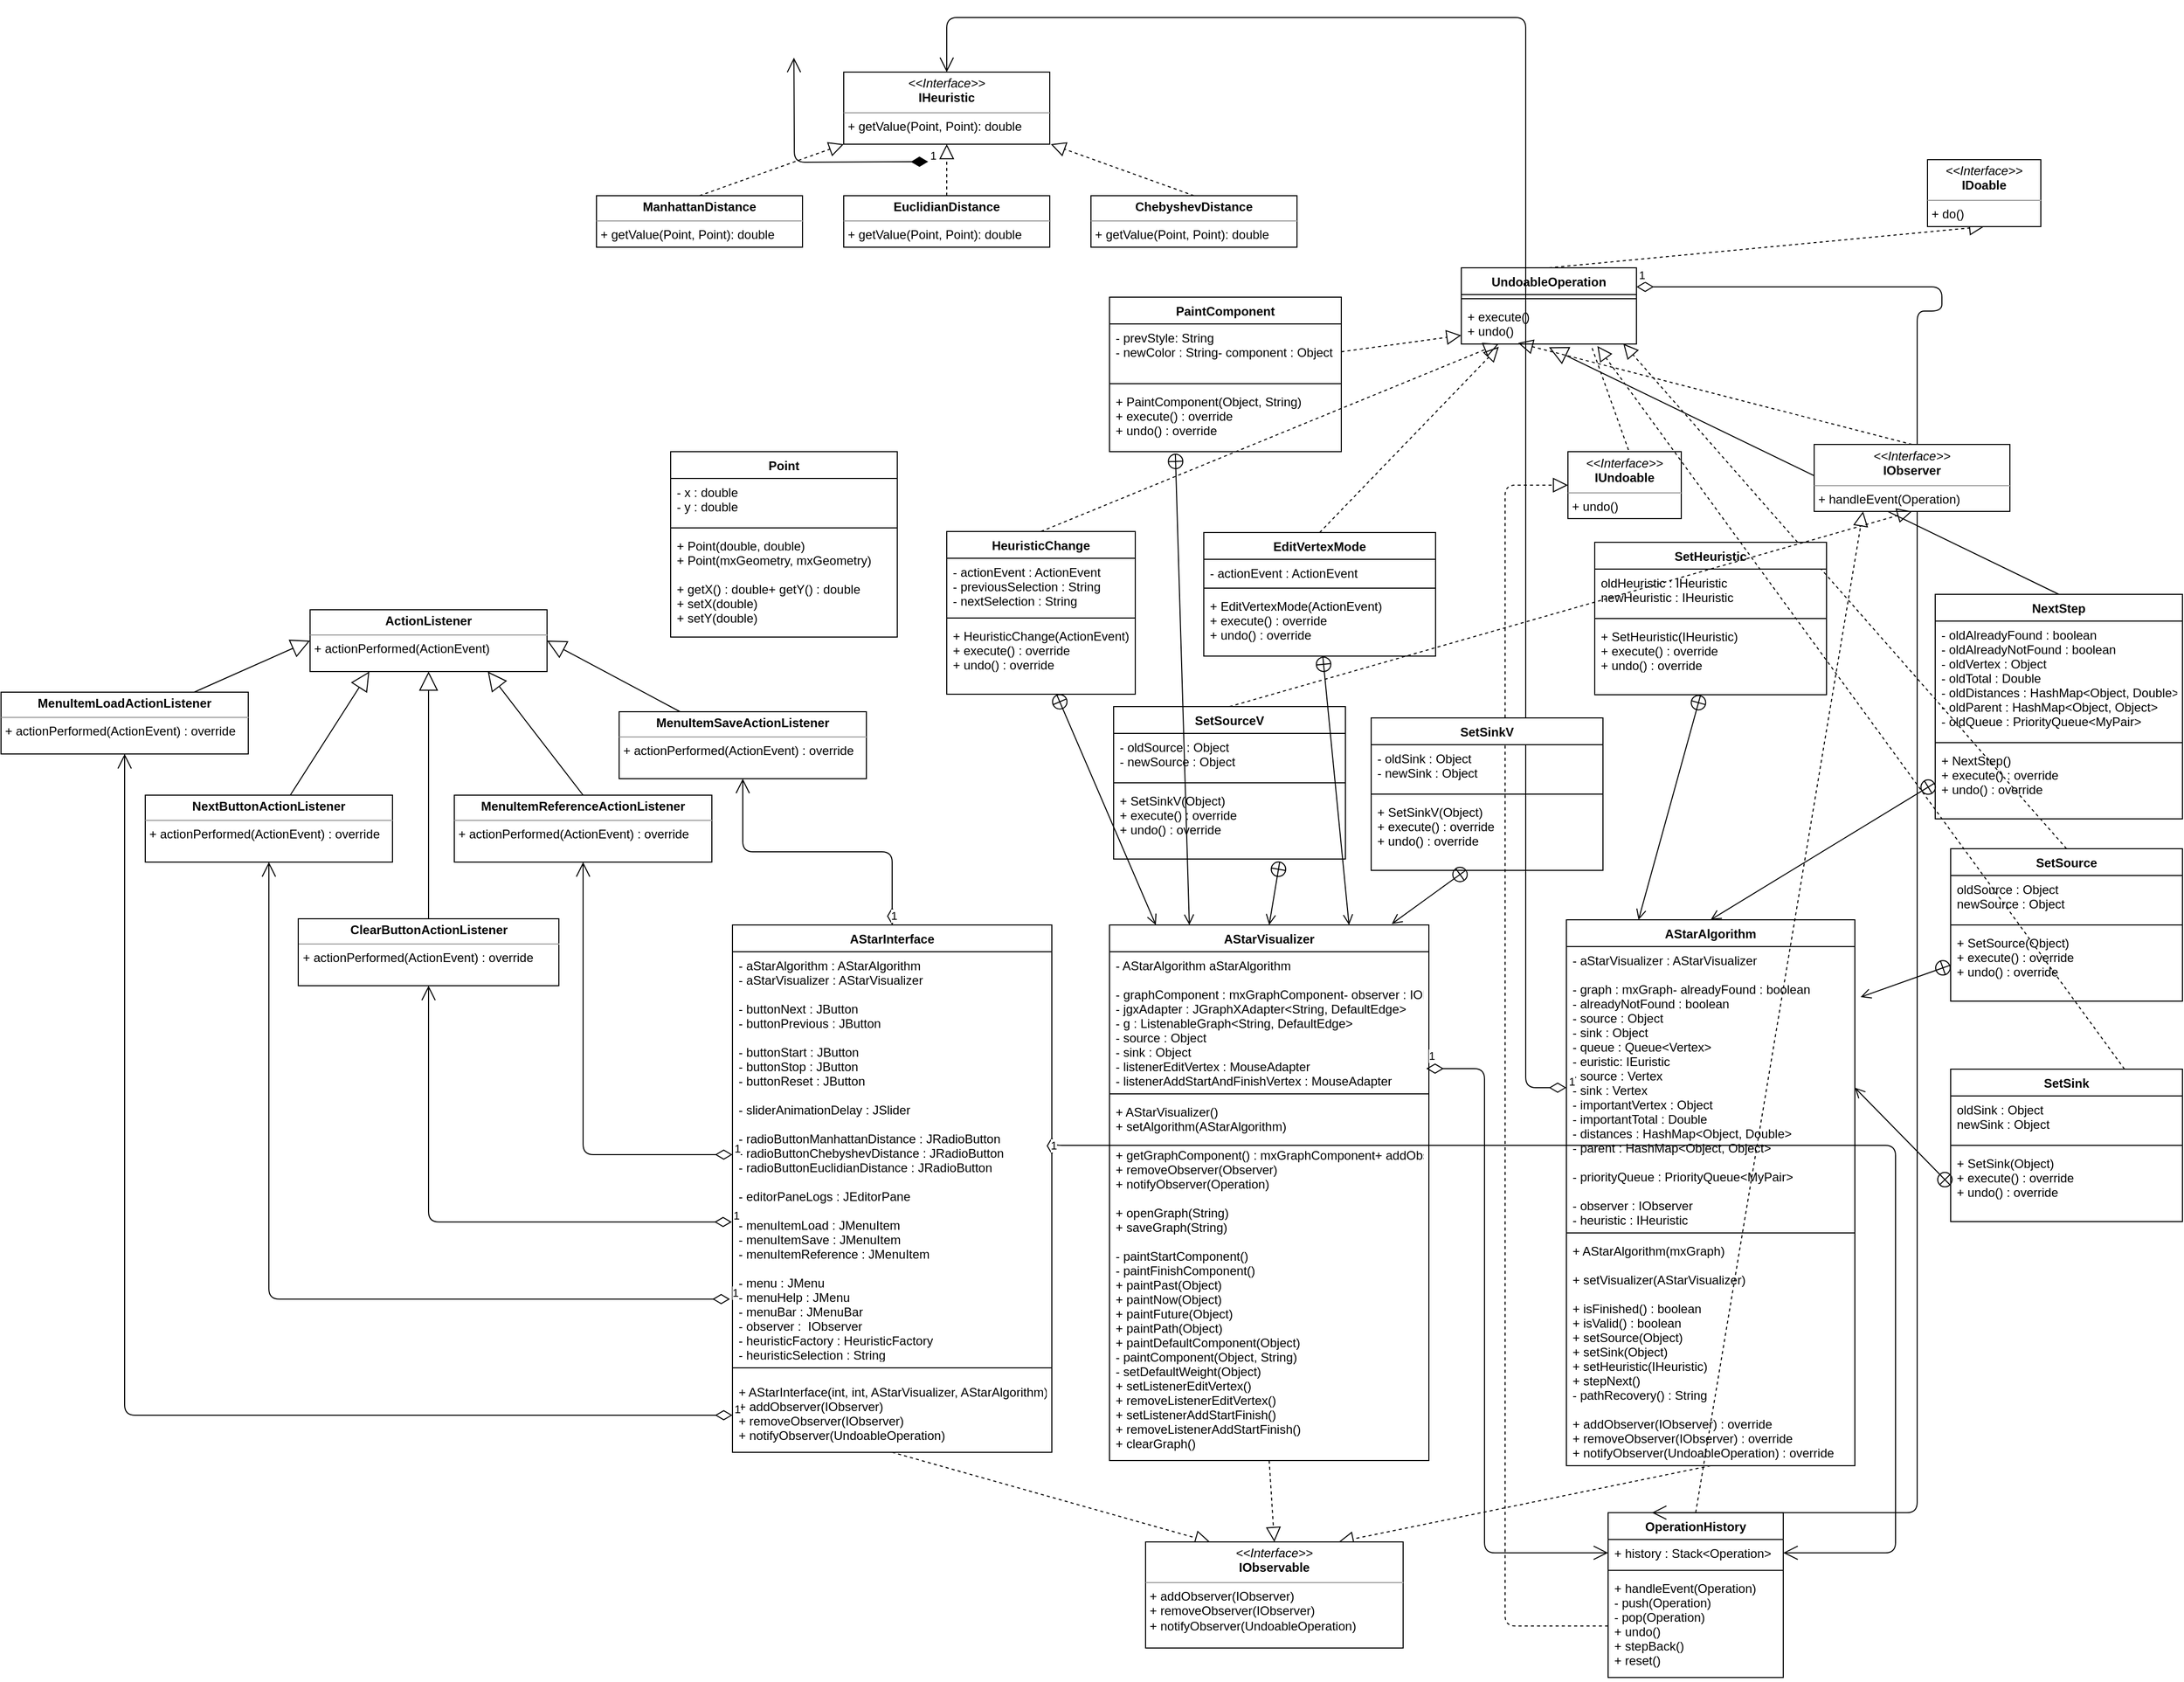 <mxfile version="10.9.5" type="device"><diagram id="yoLShMJr_nZ24_5TSjIM" name="Page-1"><mxGraphModel dx="2563" dy="2051" grid="1" gridSize="10" guides="1" tooltips="1" connect="1" arrows="1" fold="1" page="1" pageScale="1" pageWidth="827" pageHeight="1169" math="0" shadow="0"><root><mxCell id="0"/><mxCell id="1" parent="0"/><mxCell id="scH7fgfCiAK6tPCWv-5V-2" value="&lt;p style=&quot;margin: 0px ; margin-top: 4px ; text-align: center&quot;&gt;&lt;i&gt;&amp;lt;&amp;lt;Interface&amp;gt;&amp;gt;&lt;/i&gt;&lt;br&gt;&lt;b&gt;IHeuristic&lt;/b&gt;&lt;/p&gt;&lt;hr size=&quot;1&quot;&gt;&lt;p style=&quot;margin: 0px ; margin-left: 4px&quot;&gt;&lt;span&gt;+ getValue(Point, Point): double&lt;/span&gt;&lt;/p&gt;" style="verticalAlign=top;align=left;overflow=fill;fontSize=12;fontFamily=Helvetica;html=1;" parent="1" vertex="1"><mxGeometry x="258" y="53" width="200" height="70" as="geometry"/></mxCell><mxCell id="scH7fgfCiAK6tPCWv-5V-3" value="&lt;p style=&quot;margin: 0px ; margin-top: 4px ; text-align: center&quot;&gt;&lt;b&gt;ChebyshevDistance&lt;/b&gt;&lt;/p&gt;&lt;hr size=&quot;1&quot;&gt;&lt;p style=&quot;margin: 0px ; margin-left: 4px&quot;&gt;&lt;span&gt;+ getValue(Point, Point): double&lt;/span&gt;&lt;br&gt;&lt;/p&gt;" style="verticalAlign=top;align=left;overflow=fill;fontSize=12;fontFamily=Helvetica;html=1;" parent="1" vertex="1"><mxGeometry x="498" y="173" width="200" height="50" as="geometry"/></mxCell><mxCell id="scH7fgfCiAK6tPCWv-5V-4" value="&lt;p style=&quot;margin: 0px ; margin-top: 4px ; text-align: center&quot;&gt;&lt;b&gt;ManhattanDistance&lt;/b&gt;&lt;/p&gt;&lt;hr size=&quot;1&quot;&gt;&lt;p style=&quot;margin: 0px ; margin-left: 4px&quot;&gt;&lt;span&gt;+ getValue(Point, Point): double&lt;/span&gt;&lt;br&gt;&lt;/p&gt;" style="verticalAlign=top;align=left;overflow=fill;fontSize=12;fontFamily=Helvetica;html=1;" parent="1" vertex="1"><mxGeometry x="18" y="173" width="200" height="50" as="geometry"/></mxCell><mxCell id="scH7fgfCiAK6tPCWv-5V-5" value="&lt;p style=&quot;margin: 0px ; margin-top: 4px ; text-align: center&quot;&gt;&lt;b&gt;EuclidianDistance&lt;/b&gt;&lt;/p&gt;&lt;hr size=&quot;1&quot;&gt;&lt;p style=&quot;margin: 0px ; margin-left: 4px&quot;&gt;&lt;span&gt;+ getValue(Point, Point): double&lt;/span&gt;&lt;br&gt;&lt;/p&gt;" style="verticalAlign=top;align=left;overflow=fill;fontSize=12;fontFamily=Helvetica;html=1;" parent="1" vertex="1"><mxGeometry x="258" y="173" width="200" height="50" as="geometry"/></mxCell><mxCell id="scH7fgfCiAK6tPCWv-5V-7" value="" style="endArrow=block;dashed=1;endFill=0;endSize=12;html=1;exitX=0.5;exitY=0;exitDx=0;exitDy=0;entryX=1.005;entryY=1;entryDx=0;entryDy=0;entryPerimeter=0;" parent="1" source="scH7fgfCiAK6tPCWv-5V-3" target="scH7fgfCiAK6tPCWv-5V-2" edge="1"><mxGeometry width="160" relative="1" as="geometry"><mxPoint x="-142" y="520.5" as="sourcePoint"/><mxPoint x="18" y="520.5" as="targetPoint"/></mxGeometry></mxCell><mxCell id="scH7fgfCiAK6tPCWv-5V-8" value="" style="endArrow=block;dashed=1;endFill=0;endSize=12;html=1;exitX=0.5;exitY=0;exitDx=0;exitDy=0;entryX=0.5;entryY=1;entryDx=0;entryDy=0;" parent="1" source="scH7fgfCiAK6tPCWv-5V-5" target="scH7fgfCiAK6tPCWv-5V-2" edge="1"><mxGeometry width="160" relative="1" as="geometry"><mxPoint x="-142" y="520.5" as="sourcePoint"/><mxPoint x="499" y="150.5" as="targetPoint"/></mxGeometry></mxCell><mxCell id="scH7fgfCiAK6tPCWv-5V-9" value="" style="endArrow=block;dashed=1;endFill=0;endSize=12;html=1;exitX=0.5;exitY=0;exitDx=0;exitDy=0;entryX=0;entryY=1;entryDx=0;entryDy=0;entryPerimeter=0;" parent="1" source="scH7fgfCiAK6tPCWv-5V-4" target="scH7fgfCiAK6tPCWv-5V-2" edge="1"><mxGeometry width="160" relative="1" as="geometry"><mxPoint x="-152" y="560.5" as="sourcePoint"/><mxPoint x="8" y="560.5" as="targetPoint"/></mxGeometry></mxCell><mxCell id="scH7fgfCiAK6tPCWv-5V-16" value="AStarAlgorithm" style="swimlane;fontStyle=1;align=center;verticalAlign=top;childLayout=stackLayout;horizontal=1;startSize=26;horizontalStack=0;resizeParent=1;resizeParentMax=0;resizeLast=0;collapsible=1;marginBottom=0;" parent="1" vertex="1"><mxGeometry x="959.5" y="876" width="280" height="530" as="geometry"/></mxCell><mxCell id="scH7fgfCiAK6tPCWv-5V-17" value="- aStarVisualizer : AStarVisualizer&#xA;&#xA;- graph : mxGraph- alreadyFound : boolean &#xA;- alreadyNotFound : boolean&#xA;- source : Object&#xA;- sink : Object&#xA;- queue : Queue&lt;Vertex&gt;&#xA;- euristic: IEuristic&#xA;- source : Vertex&#xA;- sink : Vertex&#xA;- importantVertex : Object&#xA;- importantTotal : Double&#xA;- distances : HashMap&lt;Object, Double&gt;&#xA;- parent : HashMap&lt;Object, Object&gt;&#xA;&#xA;- priorityQueue : PriorityQueue&lt;MyPair&gt; &#xA;&#xA;- observer : IObserver&#xA;- heuristic : IHeuristic&#xA;&#xA;" style="text;strokeColor=none;fillColor=none;align=left;verticalAlign=top;spacingLeft=4;spacingRight=4;overflow=hidden;rotatable=0;points=[[0,0.5],[1,0.5]];portConstraint=eastwest;" parent="scH7fgfCiAK6tPCWv-5V-16" vertex="1"><mxGeometry y="26" width="280" height="274" as="geometry"/></mxCell><mxCell id="scH7fgfCiAK6tPCWv-5V-18" value="" style="line;strokeWidth=1;fillColor=none;align=left;verticalAlign=middle;spacingTop=-1;spacingLeft=3;spacingRight=3;rotatable=0;labelPosition=right;points=[];portConstraint=eastwest;" parent="scH7fgfCiAK6tPCWv-5V-16" vertex="1"><mxGeometry y="300" width="280" height="8" as="geometry"/></mxCell><mxCell id="scH7fgfCiAK6tPCWv-5V-19" value="+ AStarAlgorithm(mxGraph)&#xA;&#xA;+ setVisualizer(AStarVisualizer)&#xA;&#xA;+ isFinished() : boolean&#xA;+ isValid() : boolean&#xA;+ setSource(Object)&#xA;+ setSink(Object)&#xA;+ setHeuristic(IHeuristic)&#xA;+ stepNext()&#xA;- pathRecovery() : String&#xA;&#xA;+ addObserver(IObserver) : override&#xA;+ removeObserver(IObserver) : override&#xA;+ notifyObserver(UndoableOperation) : override&#xA;&#xA;" style="text;strokeColor=none;fillColor=none;align=left;verticalAlign=top;spacingLeft=4;spacingRight=4;overflow=hidden;rotatable=0;points=[[0,0.5],[1,0.5]];portConstraint=eastwest;" parent="scH7fgfCiAK6tPCWv-5V-16" vertex="1"><mxGeometry y="308" width="280" height="222" as="geometry"/></mxCell><mxCell id="scH7fgfCiAK6tPCWv-5V-20" value="AStarInterface" style="swimlane;fontStyle=1;align=center;verticalAlign=top;childLayout=stackLayout;horizontal=1;startSize=26;horizontalStack=0;resizeParent=1;resizeParentMax=0;resizeLast=0;collapsible=1;marginBottom=0;" parent="1" vertex="1"><mxGeometry x="150" y="881" width="310" height="512" as="geometry"/></mxCell><mxCell id="scH7fgfCiAK6tPCWv-5V-21" value="- aStarAlgorithm : AStarAlgorithm&#xA;- aStarVisualizer : AStarVisualizer&#xA;&#xA;- buttonNext : JButton&#xA;- buttonPrevious : JButton&#xA;&#xA;- buttonStart : JButton&#xA;- buttonStop : JButton&#xA;- buttonReset : JButton&#xA;&#xA;- sliderAnimationDelay : JSlider&#xA;&#xA;- radioButtonManhattanDistance : JRadioButton&#xA;- radioButtonChebyshevDistance : JRadioButton&#xA;- radioButtonEuclidianDistance : JRadioButton&#xA;&#xA;- editorPaneLogs : JEditorPane&#xA;&#xA;- menuItemLoad : JMenuItem&#xA;- menuItemSave : JMenuItem&#xA;- menuItemReference : JMenuItem&#xA;&#xA;- menu : JMenu&#xA;- menuHelp : JMenu&#xA;- menuBar : JMenuBar&#xA;- observer :  IObserver&#xA;- heuristicFactory : HeuristicFactory&#xA;- heuristicSelection : String&#xA;&#xA; &#xA;&#xA;" style="text;strokeColor=none;fillColor=none;align=left;verticalAlign=top;spacingLeft=4;spacingRight=4;overflow=hidden;rotatable=0;points=[[0,0.5],[1,0.5]];portConstraint=eastwest;" parent="scH7fgfCiAK6tPCWv-5V-20" vertex="1"><mxGeometry y="26" width="310" height="394" as="geometry"/></mxCell><mxCell id="scH7fgfCiAK6tPCWv-5V-22" value="" style="line;strokeWidth=1;fillColor=none;align=left;verticalAlign=middle;spacingTop=-1;spacingLeft=3;spacingRight=3;rotatable=0;labelPosition=right;points=[];portConstraint=eastwest;" parent="scH7fgfCiAK6tPCWv-5V-20" vertex="1"><mxGeometry y="420" width="310" height="20" as="geometry"/></mxCell><mxCell id="scH7fgfCiAK6tPCWv-5V-23" value="+ AStarInterface(int, int, AStarVisualizer, AStarAlgorithm)&#xA;+ addObserver(IObserver)&#xA;+ removeObserver(IObserver)&#xA;+ notifyObserver(UndoableOperation)&#xA;" style="text;strokeColor=none;fillColor=none;align=left;verticalAlign=top;spacingLeft=4;spacingRight=4;overflow=hidden;rotatable=0;points=[[0,0.5],[1,0.5]];portConstraint=eastwest;" parent="scH7fgfCiAK6tPCWv-5V-20" vertex="1"><mxGeometry y="440" width="310" height="72" as="geometry"/></mxCell><mxCell id="scH7fgfCiAK6tPCWv-5V-24" value="AStarVisualizer" style="swimlane;fontStyle=1;align=center;verticalAlign=top;childLayout=stackLayout;horizontal=1;startSize=26;horizontalStack=0;resizeParent=1;resizeParentMax=0;resizeLast=0;collapsible=1;marginBottom=0;" parent="1" vertex="1"><mxGeometry x="516" y="881" width="310" height="520" as="geometry"/></mxCell><mxCell id="scH7fgfCiAK6tPCWv-5V-25" value="- AStarAlgorithm aStarAlgorithm&#xA;&#xA;- graphComponent : mxGraphComponent- observer : IObserver&#xA;- jgxAdapter : JGraphXAdapter&lt;String, DefaultEdge&gt; &#xA;-  g : ListenableGraph&lt;String, DefaultEdge&gt;&#xA;- source : Object&#xA;- sink : Object&#xA;- listenerEditVertex : MouseAdapter&#xA;- listenerAddStartAndFinishVertex : MouseAdapter&#xA;" style="text;strokeColor=none;fillColor=none;align=left;verticalAlign=top;spacingLeft=4;spacingRight=4;overflow=hidden;rotatable=0;points=[[0,0.5],[1,0.5]];portConstraint=eastwest;" parent="scH7fgfCiAK6tPCWv-5V-24" vertex="1"><mxGeometry y="26" width="310" height="134" as="geometry"/></mxCell><mxCell id="scH7fgfCiAK6tPCWv-5V-26" value="" style="line;strokeWidth=1;fillColor=none;align=left;verticalAlign=middle;spacingTop=-1;spacingLeft=3;spacingRight=3;rotatable=0;labelPosition=right;points=[];portConstraint=eastwest;" parent="scH7fgfCiAK6tPCWv-5V-24" vertex="1"><mxGeometry y="160" width="310" height="8" as="geometry"/></mxCell><mxCell id="scH7fgfCiAK6tPCWv-5V-27" value="+ AStarVisualizer()&#xA;+ setAlgorithm(AStarAlgorithm)&#xA;&#xA;+ getGraphComponent() : mxGraphComponent+ addObserver(Observer)&#xA;+ removeObserver(Observer)&#xA;+ notifyObserver(Operation)&#xA;&#xA;+ openGraph(String)&#xA;+ saveGraph(String)&#xA;&#xA;- paintStartComponent()&#xA;- paintFinishComponent()&#xA;+ paintPast(Object)&#xA;+ paintNow(Object)&#xA;+ paintFuture(Object)&#xA;+ paintPath(Object)&#xA;+ paintDefaultComponent(Object)&#xA;- paintComponent(Object, String)&#xA;- setDefaultWeight(Object)&#xA;+ setListenerEditVertex()&#xA;+ removeListenerEditVertex()&#xA;+ setListenerAddStartFinish()&#xA;+ removeListenerAddStartFinish()&#xA;+ clearGraph()&#xA;" style="text;strokeColor=none;fillColor=none;align=left;verticalAlign=top;spacingLeft=4;spacingRight=4;overflow=hidden;rotatable=0;points=[[0,0.5],[1,0.5]];portConstraint=eastwest;" parent="scH7fgfCiAK6tPCWv-5V-24" vertex="1"><mxGeometry y="168" width="310" height="352" as="geometry"/></mxCell><mxCell id="scH7fgfCiAK6tPCWv-5V-46" value="Point" style="swimlane;fontStyle=1;align=center;verticalAlign=top;childLayout=stackLayout;horizontal=1;startSize=26;horizontalStack=0;resizeParent=1;resizeParentMax=0;resizeLast=0;collapsible=1;marginBottom=0;" parent="1" vertex="1"><mxGeometry x="90" y="421.5" width="220" height="180" as="geometry"/></mxCell><mxCell id="scH7fgfCiAK6tPCWv-5V-47" value="- x : double&#xA;- y : double&#xA;" style="text;strokeColor=none;fillColor=none;align=left;verticalAlign=top;spacingLeft=4;spacingRight=4;overflow=hidden;rotatable=0;points=[[0,0.5],[1,0.5]];portConstraint=eastwest;" parent="scH7fgfCiAK6tPCWv-5V-46" vertex="1"><mxGeometry y="26" width="220" height="44" as="geometry"/></mxCell><mxCell id="scH7fgfCiAK6tPCWv-5V-48" value="" style="line;strokeWidth=1;fillColor=none;align=left;verticalAlign=middle;spacingTop=-1;spacingLeft=3;spacingRight=3;rotatable=0;labelPosition=right;points=[];portConstraint=eastwest;" parent="scH7fgfCiAK6tPCWv-5V-46" vertex="1"><mxGeometry y="70" width="220" height="8" as="geometry"/></mxCell><mxCell id="scH7fgfCiAK6tPCWv-5V-49" value="+ Point(double, double)&#xA;+ Point(mxGeometry, mxGeometry)&#xA;&#xA;+ getX() : double+ getY() : double&#xA;+ setX(double)&#xA;+ setY(double)" style="text;strokeColor=none;fillColor=none;align=left;verticalAlign=top;spacingLeft=4;spacingRight=4;overflow=hidden;rotatable=0;points=[[0,0.5],[1,0.5]];portConstraint=eastwest;" parent="scH7fgfCiAK6tPCWv-5V-46" vertex="1"><mxGeometry y="78" width="220" height="102" as="geometry"/></mxCell><mxCell id="scH7fgfCiAK6tPCWv-5V-55" value="" style="endArrow=block;dashed=1;endFill=0;endSize=12;html=1;exitX=0.5;exitY=0;exitDx=0;exitDy=0;entryX=0.25;entryY=1;entryDx=0;entryDy=0;" parent="1" source="scH7fgfCiAK6tPCWv-5V-57" target="scH7fgfCiAK6tPCWv-5V-89" edge="1"><mxGeometry width="160" relative="1" as="geometry"><mxPoint x="1030" y="586.5" as="sourcePoint"/><mxPoint x="1190" y="586.5" as="targetPoint"/></mxGeometry></mxCell><mxCell id="scH7fgfCiAK6tPCWv-5V-57" value="OperationHistory" style="swimlane;fontStyle=1;align=center;verticalAlign=top;childLayout=stackLayout;horizontal=1;startSize=26;horizontalStack=0;resizeParent=1;resizeParentMax=0;resizeLast=0;collapsible=1;marginBottom=0;" parent="1" vertex="1"><mxGeometry x="1000" y="1451.571" width="170" height="160" as="geometry"/></mxCell><mxCell id="scH7fgfCiAK6tPCWv-5V-58" value="+ history : Stack&lt;Operation&gt;" style="text;strokeColor=none;fillColor=none;align=left;verticalAlign=top;spacingLeft=4;spacingRight=4;overflow=hidden;rotatable=0;points=[[0,0.5],[1,0.5]];portConstraint=eastwest;" parent="scH7fgfCiAK6tPCWv-5V-57" vertex="1"><mxGeometry y="26" width="170" height="26" as="geometry"/></mxCell><mxCell id="scH7fgfCiAK6tPCWv-5V-59" value="" style="line;strokeWidth=1;fillColor=none;align=left;verticalAlign=middle;spacingTop=-1;spacingLeft=3;spacingRight=3;rotatable=0;labelPosition=right;points=[];portConstraint=eastwest;" parent="scH7fgfCiAK6tPCWv-5V-57" vertex="1"><mxGeometry y="52" width="170" height="8" as="geometry"/></mxCell><mxCell id="scH7fgfCiAK6tPCWv-5V-60" value="+ handleEvent(Operation)&#xA;- push(Operation)&#xA;- pop(Operation)&#xA;+ undo()&#xA;+ stepBack()&#xA;+ reset()&#xA;&#xA;" style="text;strokeColor=none;fillColor=none;align=left;verticalAlign=top;spacingLeft=4;spacingRight=4;overflow=hidden;rotatable=0;points=[[0,0.5],[1,0.5]];portConstraint=eastwest;" parent="scH7fgfCiAK6tPCWv-5V-57" vertex="1"><mxGeometry y="60" width="170" height="100" as="geometry"/></mxCell><mxCell id="scH7fgfCiAK6tPCWv-5V-61" value="" style="endArrow=block;dashed=1;endFill=0;endSize=12;html=1;exitX=0.747;exitY=1.1;exitDx=0;exitDy=0;entryX=0.75;entryY=1;entryDx=0;entryDy=0;exitPerimeter=0;" parent="1" source="scH7fgfCiAK6tPCWv-5V-66" target="scH7fgfCiAK6tPCWv-5V-94" edge="1"><mxGeometry width="160" relative="1" as="geometry"><mxPoint x="827" y="280" as="sourcePoint"/><mxPoint x="955" y="204" as="targetPoint"/></mxGeometry></mxCell><mxCell id="scH7fgfCiAK6tPCWv-5V-63" value="UndoableOperation" style="swimlane;fontStyle=1;align=center;verticalAlign=top;childLayout=stackLayout;horizontal=1;startSize=26;horizontalStack=0;resizeParent=1;resizeParentMax=0;resizeLast=0;collapsible=1;marginBottom=0;" parent="1" vertex="1"><mxGeometry x="857.5" y="243" width="170" height="74" as="geometry"/></mxCell><mxCell id="scH7fgfCiAK6tPCWv-5V-65" value="" style="line;strokeWidth=1;fillColor=none;align=left;verticalAlign=middle;spacingTop=-1;spacingLeft=3;spacingRight=3;rotatable=0;labelPosition=right;points=[];portConstraint=eastwest;" parent="scH7fgfCiAK6tPCWv-5V-63" vertex="1"><mxGeometry y="26" width="170" height="8" as="geometry"/></mxCell><mxCell id="scH7fgfCiAK6tPCWv-5V-66" value="+ execute()&#xA;+ undo()&#xA;" style="text;strokeColor=none;fillColor=none;align=left;verticalAlign=top;spacingLeft=4;spacingRight=4;overflow=hidden;rotatable=0;points=[[0,0.5],[1,0.5]];portConstraint=eastwest;" parent="scH7fgfCiAK6tPCWv-5V-63" vertex="1"><mxGeometry y="34" width="170" height="40" as="geometry"/></mxCell><mxCell id="scH7fgfCiAK6tPCWv-5V-68" value="" style="endArrow=block;dashed=1;endFill=0;endSize=12;html=1;exitX=0.5;exitY=0;exitDx=0;exitDy=0;entryX=0.5;entryY=1;entryDx=0;entryDy=0;" parent="1" source="scH7fgfCiAK6tPCWv-5V-63" target="scH7fgfCiAK6tPCWv-5V-93" edge="1"><mxGeometry width="160" relative="1" as="geometry"><mxPoint x="40" y="760" as="sourcePoint"/><mxPoint x="772" y="204" as="targetPoint"/></mxGeometry></mxCell><mxCell id="scH7fgfCiAK6tPCWv-5V-69" value="" style="endArrow=open;startArrow=circlePlus;endFill=0;startFill=0;endSize=8;html=1;entryX=0.5;entryY=0;entryDx=0;entryDy=0;exitX=0;exitY=0.5;exitDx=0;exitDy=0;" parent="1" source="jOoyDoaT8Vmm-4KaKkqX-73" target="scH7fgfCiAK6tPCWv-5V-16" edge="1"><mxGeometry width="160" relative="1" as="geometry"><mxPoint x="739" y="571" as="sourcePoint"/><mxPoint x="200" y="760" as="targetPoint"/></mxGeometry></mxCell><mxCell id="scH7fgfCiAK6tPCWv-5V-71" value="" style="endArrow=block;endSize=16;endFill=0;html=1;exitX=0.5;exitY=0;exitDx=0;exitDy=0;entryX=0.5;entryY=1.077;entryDx=0;entryDy=0;entryPerimeter=0;" parent="1" source="jOoyDoaT8Vmm-4KaKkqX-70" target="scH7fgfCiAK6tPCWv-5V-66" edge="1"><mxGeometry width="160" relative="1" as="geometry"><mxPoint x="40" y="760" as="sourcePoint"/><mxPoint x="200" y="760" as="targetPoint"/><Array as="points"/></mxGeometry></mxCell><mxCell id="scH7fgfCiAK6tPCWv-5V-72" value="" style="endArrow=block;dashed=1;endFill=0;endSize=12;html=1;exitX=0.5;exitY=1;exitDx=0;exitDy=0;entryX=0.25;entryY=0;entryDx=0;entryDy=0;" parent="1" source="scH7fgfCiAK6tPCWv-5V-20" target="scH7fgfCiAK6tPCWv-5V-90" edge="1"><mxGeometry width="160" relative="1" as="geometry"><mxPoint x="40" y="760" as="sourcePoint"/><mxPoint x="200" y="760" as="targetPoint"/></mxGeometry></mxCell><mxCell id="scH7fgfCiAK6tPCWv-5V-74" value="" style="endArrow=block;dashed=1;endFill=0;endSize=12;html=1;exitX=0.5;exitY=1;exitDx=0;exitDy=0;entryX=0.75;entryY=0;entryDx=0;entryDy=0;" parent="1" source="scH7fgfCiAK6tPCWv-5V-16" target="scH7fgfCiAK6tPCWv-5V-90" edge="1"><mxGeometry width="160" relative="1" as="geometry"><mxPoint x="40" y="790" as="sourcePoint"/><mxPoint x="600" y="240" as="targetPoint"/></mxGeometry></mxCell><mxCell id="scH7fgfCiAK6tPCWv-5V-76" value="" style="endArrow=block;dashed=1;endFill=0;endSize=12;html=1;entryX=0.5;entryY=0;entryDx=0;entryDy=0;exitX=0.5;exitY=1;exitDx=0;exitDy=0;" parent="1" source="scH7fgfCiAK6tPCWv-5V-24" target="scH7fgfCiAK6tPCWv-5V-90" edge="1"><mxGeometry width="160" relative="1" as="geometry"><mxPoint x="770" y="1450" as="sourcePoint"/><mxPoint x="200" y="840" as="targetPoint"/></mxGeometry></mxCell><mxCell id="scH7fgfCiAK6tPCWv-5V-78" value="1" style="endArrow=open;html=1;endSize=12;startArrow=diamondThin;startSize=14;startFill=0;edgeStyle=orthogonalEdgeStyle;align=left;verticalAlign=bottom;entryX=1;entryY=0.5;entryDx=0;entryDy=0;exitX=1;exitY=0.5;exitDx=0;exitDy=0;" parent="1" target="scH7fgfCiAK6tPCWv-5V-58" edge="1" source="scH7fgfCiAK6tPCWv-5V-21"><mxGeometry x="-1" y="3" relative="1" as="geometry"><mxPoint x="760" y="1360" as="sourcePoint"/><mxPoint x="1160" y="430" as="targetPoint"/><Array as="points"><mxPoint x="460" y="1095"/><mxPoint x="1279" y="1095"/><mxPoint x="1279" y="1491"/></Array></mxGeometry></mxCell><mxCell id="scH7fgfCiAK6tPCWv-5V-79" value="" style="endArrow=block;dashed=1;endFill=0;endSize=12;html=1;exitX=0;exitY=0.5;exitDx=0;exitDy=0;entryX=0;entryY=0.5;entryDx=0;entryDy=0;edgeStyle=orthogonalEdgeStyle;" parent="1" source="scH7fgfCiAK6tPCWv-5V-60" target="scH7fgfCiAK6tPCWv-5V-94" edge="1"><mxGeometry width="160" relative="1" as="geometry"><mxPoint x="1060" y="240" as="sourcePoint"/><mxPoint x="1070" y="240" as="targetPoint"/><Array as="points"><mxPoint x="900" y="1561"/><mxPoint x="900" y="454"/></Array></mxGeometry></mxCell><mxCell id="scH7fgfCiAK6tPCWv-5V-84" value="1" style="endArrow=open;html=1;endSize=12;startArrow=diamondThin;startSize=14;startFill=0;edgeStyle=orthogonalEdgeStyle;align=left;verticalAlign=bottom;entryX=0;entryY=0.5;entryDx=0;entryDy=0;exitX=0.992;exitY=-0.081;exitDx=0;exitDy=0;exitPerimeter=0;" parent="1" source="scH7fgfCiAK6tPCWv-5V-27" target="scH7fgfCiAK6tPCWv-5V-58" edge="1"><mxGeometry x="-1" y="3" relative="1" as="geometry"><mxPoint x="1075" y="917" as="sourcePoint"/><mxPoint x="1120" y="380" as="targetPoint"/><Array as="points"><mxPoint x="823" y="1020"/><mxPoint x="880" y="1020"/><mxPoint x="880" y="1491"/></Array></mxGeometry></mxCell><mxCell id="scH7fgfCiAK6tPCWv-5V-87" value="1" style="endArrow=open;html=1;endSize=12;startArrow=diamondThin;startSize=14;startFill=1;edgeStyle=orthogonalEdgeStyle;align=left;verticalAlign=bottom;exitX=0.5;exitY=0;exitDx=0;exitDy=0;entryX=0;entryY=0.5;entryDx=0;entryDy=0;" parent="1" source="scH7fgfCiAK6tPCWv-5V-37" edge="1"><mxGeometry x="-1" y="3" relative="1" as="geometry"><mxPoint x="340" y="140" as="sourcePoint"/><mxPoint x="209.647" y="39.059" as="targetPoint"/></mxGeometry></mxCell><mxCell id="scH7fgfCiAK6tPCWv-5V-88" value="1" style="endArrow=open;html=1;endSize=12;startArrow=diamondThin;startSize=14;startFill=0;edgeStyle=orthogonalEdgeStyle;align=left;verticalAlign=bottom;exitX=0;exitY=0.5;exitDx=0;exitDy=0;entryX=0.5;entryY=0;entryDx=0;entryDy=0;" parent="1" source="scH7fgfCiAK6tPCWv-5V-17" target="scH7fgfCiAK6tPCWv-5V-2" edge="1"><mxGeometry x="-1" y="3" relative="1" as="geometry"><mxPoint x="657" y="643" as="sourcePoint"/><mxPoint x="230" y="1000" as="targetPoint"/><Array as="points"><mxPoint x="920" y="1039"/><mxPoint x="920"/><mxPoint x="358"/></Array></mxGeometry></mxCell><mxCell id="scH7fgfCiAK6tPCWv-5V-90" value="&lt;p style=&quot;margin: 0px ; margin-top: 4px ; text-align: center&quot;&gt;&lt;i&gt;&amp;lt;&amp;lt;Interface&amp;gt;&amp;gt;&lt;/i&gt;&lt;br&gt;&lt;b&gt;IObservable&lt;/b&gt;&lt;/p&gt;&lt;hr size=&quot;1&quot;&gt;&lt;p style=&quot;margin: 0px ; margin-left: 4px&quot;&gt;+ addObserver(IObserver)&lt;/p&gt;&lt;p style=&quot;margin: 0px ; margin-left: 4px&quot;&gt;+ removeObserver(IObserver)&lt;/p&gt;&lt;p style=&quot;margin: 0px ; margin-left: 4px&quot;&gt;+ notifyObserver(UndoableOperation)&lt;/p&gt;" style="verticalAlign=top;align=left;overflow=fill;fontSize=12;fontFamily=Helvetica;html=1;" parent="1" vertex="1"><mxGeometry x="551" y="1480" width="250" height="103" as="geometry"/></mxCell><mxCell id="scH7fgfCiAK6tPCWv-5V-93" value="&lt;p style=&quot;margin: 0px ; margin-top: 4px ; text-align: center&quot;&gt;&lt;i&gt;&amp;lt;&amp;lt;Interface&amp;gt;&amp;gt;&lt;/i&gt;&lt;br&gt;&lt;b&gt;IDoable&lt;/b&gt;&lt;/p&gt;&lt;hr size=&quot;1&quot;&gt;&lt;p style=&quot;margin: 0px ; margin-left: 4px&quot;&gt;+ do()&lt;/p&gt;" style="verticalAlign=top;align=left;overflow=fill;fontSize=12;fontFamily=Helvetica;html=1;" parent="1" vertex="1"><mxGeometry x="1310" y="138" width="110" height="65" as="geometry"/></mxCell><mxCell id="scH7fgfCiAK6tPCWv-5V-94" value="&lt;p style=&quot;margin: 0px ; margin-top: 4px ; text-align: center&quot;&gt;&lt;i&gt;&amp;lt;&amp;lt;Interface&amp;gt;&amp;gt;&lt;/i&gt;&lt;br&gt;&lt;b&gt;IUndoable&lt;/b&gt;&lt;/p&gt;&lt;hr size=&quot;1&quot;&gt;&lt;p style=&quot;margin: 0px ; margin-left: 4px&quot;&gt;+ undo()&lt;/p&gt;" style="verticalAlign=top;align=left;overflow=fill;fontSize=12;fontFamily=Helvetica;html=1;" parent="1" vertex="1"><mxGeometry x="961" y="421.5" width="110" height="65" as="geometry"/></mxCell><mxCell id="scH7fgfCiAK6tPCWv-5V-96" value="1" style="endArrow=open;html=1;endSize=12;startArrow=diamondThin;startSize=14;startFill=0;edgeStyle=orthogonalEdgeStyle;align=left;verticalAlign=bottom;exitX=1;exitY=0.25;exitDx=0;exitDy=0;entryX=0.25;entryY=0;entryDx=0;entryDy=0;" parent="1" source="scH7fgfCiAK6tPCWv-5V-63" target="scH7fgfCiAK6tPCWv-5V-57" edge="1"><mxGeometry x="-1" y="3" relative="1" as="geometry"><mxPoint x="980" y="250" as="sourcePoint"/><mxPoint x="1140" y="260" as="targetPoint"/><Array as="points"><mxPoint x="1324" y="285"/><mxPoint x="1300" y="285"/><mxPoint x="1300" y="1451"/></Array></mxGeometry></mxCell><mxCell id="jOoyDoaT8Vmm-4KaKkqX-1" value="&lt;p style=&quot;margin: 0px ; margin-top: 4px ; text-align: center&quot;&gt;&lt;b&gt;ActionListener&lt;/b&gt;&lt;/p&gt;&lt;hr size=&quot;1&quot;&gt;&lt;p style=&quot;margin: 0px ; margin-left: 4px&quot;&gt;+ actionPerformed(ActionEvent)&lt;br&gt;&lt;/p&gt;" style="verticalAlign=top;align=left;overflow=fill;fontSize=12;fontFamily=Helvetica;html=1;" vertex="1" parent="1"><mxGeometry x="-260" y="575" width="230" height="60" as="geometry"/></mxCell><mxCell id="jOoyDoaT8Vmm-4KaKkqX-3" style="rounded=0;orthogonalLoop=1;jettySize=auto;html=1;entryX=0.25;entryY=1;entryDx=0;entryDy=0;endArrow=block;endFill=0;endSize=16;" edge="1" parent="1" source="jOoyDoaT8Vmm-4KaKkqX-2" target="jOoyDoaT8Vmm-4KaKkqX-1"><mxGeometry relative="1" as="geometry"/></mxCell><mxCell id="jOoyDoaT8Vmm-4KaKkqX-2" value="&lt;p style=&quot;margin: 0px ; margin-top: 4px ; text-align: center&quot;&gt;&lt;b&gt;NextButtonActionListener&lt;/b&gt;&lt;br&gt;&lt;/p&gt;&lt;hr size=&quot;1&quot;&gt;&lt;p style=&quot;margin: 0px ; margin-left: 4px&quot;&gt;+ actionPerformed(ActionEvent) : override&lt;br&gt;&lt;/p&gt;" style="verticalAlign=top;align=left;overflow=fill;fontSize=12;fontFamily=Helvetica;html=1;" vertex="1" parent="1"><mxGeometry x="-420" y="755" width="240" height="65" as="geometry"/></mxCell><mxCell id="jOoyDoaT8Vmm-4KaKkqX-4" value="&lt;p style=&quot;margin: 0px ; margin-top: 4px ; text-align: center&quot;&gt;&lt;b&gt;MenuItemReferenceActionListener&lt;/b&gt;&lt;br&gt;&lt;/p&gt;&lt;hr size=&quot;1&quot;&gt;&lt;p style=&quot;margin: 0px ; margin-left: 4px&quot;&gt;+ actionPerformed(ActionEvent) : override&lt;br&gt;&lt;/p&gt;" style="verticalAlign=top;align=left;overflow=fill;fontSize=12;fontFamily=Helvetica;html=1;" vertex="1" parent="1"><mxGeometry x="-120" y="755" width="250" height="65" as="geometry"/></mxCell><mxCell id="jOoyDoaT8Vmm-4KaKkqX-5" value="&lt;p style=&quot;margin: 0px ; margin-top: 4px ; text-align: center&quot;&gt;&lt;b&gt;ClearButtonActionListener&lt;/b&gt;&lt;br&gt;&lt;/p&gt;&lt;hr size=&quot;1&quot;&gt;&lt;p style=&quot;margin: 0px ; margin-left: 4px&quot;&gt;+ actionPerformed(ActionEvent) : override&lt;br&gt;&lt;/p&gt;" style="verticalAlign=top;align=left;overflow=fill;fontSize=12;fontFamily=Helvetica;html=1;" vertex="1" parent="1"><mxGeometry x="-271.5" y="875" width="253" height="65" as="geometry"/></mxCell><mxCell id="jOoyDoaT8Vmm-4KaKkqX-6" style="rounded=0;orthogonalLoop=1;jettySize=auto;html=1;entryX=0.75;entryY=1;entryDx=0;entryDy=0;endArrow=block;endFill=0;endSize=16;exitX=0.5;exitY=0;exitDx=0;exitDy=0;" edge="1" parent="1" source="jOoyDoaT8Vmm-4KaKkqX-4" target="jOoyDoaT8Vmm-4KaKkqX-1"><mxGeometry relative="1" as="geometry"><mxPoint x="-247.228" y="797.5" as="sourcePoint"/><mxPoint x="-135" y="666.167" as="targetPoint"/></mxGeometry></mxCell><mxCell id="jOoyDoaT8Vmm-4KaKkqX-7" style="rounded=0;orthogonalLoop=1;jettySize=auto;html=1;entryX=0.5;entryY=1;entryDx=0;entryDy=0;endArrow=block;endFill=0;endSize=16;exitX=0.5;exitY=0;exitDx=0;exitDy=0;" edge="1" parent="1" source="jOoyDoaT8Vmm-4KaKkqX-5" target="jOoyDoaT8Vmm-4KaKkqX-1"><mxGeometry relative="1" as="geometry"><mxPoint x="-237.228" y="807.5" as="sourcePoint"/><mxPoint x="-125" y="676.167" as="targetPoint"/></mxGeometry></mxCell><mxCell id="jOoyDoaT8Vmm-4KaKkqX-13" style="edgeStyle=none;rounded=0;orthogonalLoop=1;jettySize=auto;html=1;entryX=1;entryY=0.5;entryDx=0;entryDy=0;endArrow=block;endFill=0;endSize=16;" edge="1" parent="1" source="jOoyDoaT8Vmm-4KaKkqX-10" target="jOoyDoaT8Vmm-4KaKkqX-1"><mxGeometry relative="1" as="geometry"/></mxCell><mxCell id="jOoyDoaT8Vmm-4KaKkqX-10" value="&lt;p style=&quot;margin: 0px ; margin-top: 4px ; text-align: center&quot;&gt;&lt;b&gt;MenuItemSaveActionListener&lt;/b&gt;&lt;br&gt;&lt;/p&gt;&lt;hr size=&quot;1&quot;&gt;&lt;p style=&quot;margin: 0px ; margin-left: 4px&quot;&gt;+ actionPerformed(ActionEvent) : override&lt;br&gt;&lt;/p&gt;" style="verticalAlign=top;align=left;overflow=fill;fontSize=12;fontFamily=Helvetica;html=1;" vertex="1" parent="1"><mxGeometry x="40" y="674" width="240" height="65" as="geometry"/></mxCell><mxCell id="jOoyDoaT8Vmm-4KaKkqX-12" style="edgeStyle=none;rounded=0;orthogonalLoop=1;jettySize=auto;html=1;entryX=0;entryY=0.5;entryDx=0;entryDy=0;endArrow=block;endFill=0;endSize=16;" edge="1" parent="1" source="jOoyDoaT8Vmm-4KaKkqX-11" target="jOoyDoaT8Vmm-4KaKkqX-1"><mxGeometry relative="1" as="geometry"/></mxCell><mxCell id="jOoyDoaT8Vmm-4KaKkqX-11" value="&lt;p style=&quot;margin: 0px ; margin-top: 4px ; text-align: center&quot;&gt;&lt;b&gt;MenuItemLoadActionListener&lt;/b&gt;&lt;br&gt;&lt;/p&gt;&lt;hr size=&quot;1&quot;&gt;&lt;p style=&quot;margin: 0px ; margin-left: 4px&quot;&gt;+ actionPerformed(ActionEvent) : override&lt;/p&gt;" style="verticalAlign=top;align=left;overflow=fill;fontSize=12;fontFamily=Helvetica;html=1;" vertex="1" parent="1"><mxGeometry x="-560" y="655" width="240" height="60" as="geometry"/></mxCell><mxCell id="jOoyDoaT8Vmm-4KaKkqX-20" value="" style="endArrow=block;dashed=1;endFill=0;endSize=12;html=1;exitX=0.5;exitY=0;exitDx=0;exitDy=0;entryX=0.214;entryY=1.067;entryDx=0;entryDy=0;entryPerimeter=0;" edge="1" parent="1" source="jOoyDoaT8Vmm-4KaKkqX-34" target="scH7fgfCiAK6tPCWv-5V-66"><mxGeometry width="160" relative="1" as="geometry"><mxPoint x="882" y="276" as="sourcePoint"/><mxPoint x="948" y="214" as="targetPoint"/></mxGeometry></mxCell><mxCell id="jOoyDoaT8Vmm-4KaKkqX-24" value="" style="endArrow=block;dashed=1;endFill=0;endSize=12;html=1;exitX=0.5;exitY=0;exitDx=0;exitDy=0;" edge="1" parent="1" source="jOoyDoaT8Vmm-4KaKkqX-28" target="scH7fgfCiAK6tPCWv-5V-66"><mxGeometry width="160" relative="1" as="geometry"><mxPoint x="1420" y="430" as="sourcePoint"/><mxPoint x="925" y="350" as="targetPoint"/></mxGeometry></mxCell><mxCell id="jOoyDoaT8Vmm-4KaKkqX-28" value="HeuristicChange" style="swimlane;fontStyle=1;align=center;verticalAlign=top;childLayout=stackLayout;horizontal=1;startSize=26;horizontalStack=0;resizeParent=1;resizeParentMax=0;resizeLast=0;collapsible=1;marginBottom=0;" vertex="1" parent="1"><mxGeometry x="358" y="499" width="183" height="158" as="geometry"/></mxCell><mxCell id="jOoyDoaT8Vmm-4KaKkqX-29" value="- actionEvent : ActionEvent&#xA;- previousSelection : String&#xA;- nextSelection : String&#xA;" style="text;strokeColor=none;fillColor=none;align=left;verticalAlign=top;spacingLeft=4;spacingRight=4;overflow=hidden;rotatable=0;points=[[0,0.5],[1,0.5]];portConstraint=eastwest;" vertex="1" parent="jOoyDoaT8Vmm-4KaKkqX-28"><mxGeometry y="26" width="183" height="54" as="geometry"/></mxCell><mxCell id="jOoyDoaT8Vmm-4KaKkqX-30" value="" style="line;strokeWidth=1;fillColor=none;align=left;verticalAlign=middle;spacingTop=-1;spacingLeft=3;spacingRight=3;rotatable=0;labelPosition=right;points=[];portConstraint=eastwest;" vertex="1" parent="jOoyDoaT8Vmm-4KaKkqX-28"><mxGeometry y="80" width="183" height="8" as="geometry"/></mxCell><mxCell id="jOoyDoaT8Vmm-4KaKkqX-31" value="+ HeuristicChange(ActionEvent)&#xA;+ execute() : override&#xA;+ undo() : override&#xA;" style="text;strokeColor=none;fillColor=none;align=left;verticalAlign=top;spacingLeft=4;spacingRight=4;overflow=hidden;rotatable=0;points=[[0,0.5],[1,0.5]];portConstraint=eastwest;" vertex="1" parent="jOoyDoaT8Vmm-4KaKkqX-28"><mxGeometry y="88" width="183" height="70" as="geometry"/></mxCell><mxCell id="jOoyDoaT8Vmm-4KaKkqX-34" value="EditVertexMode" style="swimlane;fontStyle=1;align=center;verticalAlign=top;childLayout=stackLayout;horizontal=1;startSize=26;horizontalStack=0;resizeParent=1;resizeParentMax=0;resizeLast=0;collapsible=1;marginBottom=0;" vertex="1" parent="1"><mxGeometry x="607.5" y="500" width="225" height="120" as="geometry"/></mxCell><mxCell id="jOoyDoaT8Vmm-4KaKkqX-35" value="- actionEvent : ActionEvent&#xA;" style="text;strokeColor=none;fillColor=none;align=left;verticalAlign=top;spacingLeft=4;spacingRight=4;overflow=hidden;rotatable=0;points=[[0,0.5],[1,0.5]];portConstraint=eastwest;" vertex="1" parent="jOoyDoaT8Vmm-4KaKkqX-34"><mxGeometry y="26" width="225" height="24" as="geometry"/></mxCell><mxCell id="jOoyDoaT8Vmm-4KaKkqX-36" value="" style="line;strokeWidth=1;fillColor=none;align=left;verticalAlign=middle;spacingTop=-1;spacingLeft=3;spacingRight=3;rotatable=0;labelPosition=right;points=[];portConstraint=eastwest;" vertex="1" parent="jOoyDoaT8Vmm-4KaKkqX-34"><mxGeometry y="50" width="225" height="8" as="geometry"/></mxCell><mxCell id="jOoyDoaT8Vmm-4KaKkqX-37" value="+ EditVertexMode(ActionEvent)&#xA;+ execute() : override&#xA;+ undo() : override&#xA;" style="text;strokeColor=none;fillColor=none;align=left;verticalAlign=top;spacingLeft=4;spacingRight=4;overflow=hidden;rotatable=0;points=[[0,0.5],[1,0.5]];portConstraint=eastwest;" vertex="1" parent="jOoyDoaT8Vmm-4KaKkqX-34"><mxGeometry y="58" width="225" height="62" as="geometry"/></mxCell><mxCell id="jOoyDoaT8Vmm-4KaKkqX-39" value="PaintComponent" style="swimlane;fontStyle=1;align=center;verticalAlign=top;childLayout=stackLayout;horizontal=1;startSize=26;horizontalStack=0;resizeParent=1;resizeParentMax=0;resizeLast=0;collapsible=1;marginBottom=0;" vertex="1" parent="1"><mxGeometry x="516" y="271.5" width="225" height="150" as="geometry"/></mxCell><mxCell id="jOoyDoaT8Vmm-4KaKkqX-40" value="- prevStyle: String&#xA;- newColor : String- component : Object&#xA;" style="text;strokeColor=none;fillColor=none;align=left;verticalAlign=top;spacingLeft=4;spacingRight=4;overflow=hidden;rotatable=0;points=[[0,0.5],[1,0.5]];portConstraint=eastwest;" vertex="1" parent="jOoyDoaT8Vmm-4KaKkqX-39"><mxGeometry y="26" width="225" height="54" as="geometry"/></mxCell><mxCell id="jOoyDoaT8Vmm-4KaKkqX-41" value="" style="line;strokeWidth=1;fillColor=none;align=left;verticalAlign=middle;spacingTop=-1;spacingLeft=3;spacingRight=3;rotatable=0;labelPosition=right;points=[];portConstraint=eastwest;" vertex="1" parent="jOoyDoaT8Vmm-4KaKkqX-39"><mxGeometry y="80" width="225" height="8" as="geometry"/></mxCell><mxCell id="jOoyDoaT8Vmm-4KaKkqX-42" value="+ PaintComponent(Object, String)&#xA;+ execute() : override&#xA;+ undo() : override&#xA;" style="text;strokeColor=none;fillColor=none;align=left;verticalAlign=top;spacingLeft=4;spacingRight=4;overflow=hidden;rotatable=0;points=[[0,0.5],[1,0.5]];portConstraint=eastwest;" vertex="1" parent="jOoyDoaT8Vmm-4KaKkqX-39"><mxGeometry y="88" width="225" height="62" as="geometry"/></mxCell><mxCell id="jOoyDoaT8Vmm-4KaKkqX-43" value="SetSourceV" style="swimlane;fontStyle=1;align=center;verticalAlign=top;childLayout=stackLayout;horizontal=1;startSize=26;horizontalStack=0;resizeParent=1;resizeParentMax=0;resizeLast=0;collapsible=1;marginBottom=0;" vertex="1" parent="1"><mxGeometry x="520" y="669" width="225" height="148" as="geometry"/></mxCell><mxCell id="jOoyDoaT8Vmm-4KaKkqX-44" value="- oldSource : Object&#xA;- newSource : Object&#xA;" style="text;strokeColor=none;fillColor=none;align=left;verticalAlign=top;spacingLeft=4;spacingRight=4;overflow=hidden;rotatable=0;points=[[0,0.5],[1,0.5]];portConstraint=eastwest;" vertex="1" parent="jOoyDoaT8Vmm-4KaKkqX-43"><mxGeometry y="26" width="225" height="44" as="geometry"/></mxCell><mxCell id="jOoyDoaT8Vmm-4KaKkqX-45" value="" style="line;strokeWidth=1;fillColor=none;align=left;verticalAlign=middle;spacingTop=-1;spacingLeft=3;spacingRight=3;rotatable=0;labelPosition=right;points=[];portConstraint=eastwest;" vertex="1" parent="jOoyDoaT8Vmm-4KaKkqX-43"><mxGeometry y="70" width="225" height="8" as="geometry"/></mxCell><mxCell id="jOoyDoaT8Vmm-4KaKkqX-46" value="+ SetSinkV(Object)&#xA;+ execute() : override&#xA;+ undo() : override&#xA;" style="text;strokeColor=none;fillColor=none;align=left;verticalAlign=top;spacingLeft=4;spacingRight=4;overflow=hidden;rotatable=0;points=[[0,0.5],[1,0.5]];portConstraint=eastwest;" vertex="1" parent="jOoyDoaT8Vmm-4KaKkqX-43"><mxGeometry y="78" width="225" height="70" as="geometry"/></mxCell><mxCell id="jOoyDoaT8Vmm-4KaKkqX-47" value="" style="endArrow=block;dashed=1;endFill=0;endSize=12;html=1;exitX=1;exitY=0.5;exitDx=0;exitDy=0;" edge="1" parent="1" source="jOoyDoaT8Vmm-4KaKkqX-40" target="scH7fgfCiAK6tPCWv-5V-66"><mxGeometry width="160" relative="1" as="geometry"><mxPoint x="1428" y="620" as="sourcePoint"/><mxPoint x="925" y="350" as="targetPoint"/></mxGeometry></mxCell><mxCell id="jOoyDoaT8Vmm-4KaKkqX-48" value="" style="endArrow=block;dashed=1;endFill=0;endSize=12;html=1;exitX=0.5;exitY=0;exitDx=0;exitDy=0;entryX=0.324;entryY=0.975;entryDx=0;entryDy=0;entryPerimeter=0;" edge="1" parent="1" source="scH7fgfCiAK6tPCWv-5V-89" target="scH7fgfCiAK6tPCWv-5V-66"><mxGeometry width="160" relative="1" as="geometry"><mxPoint x="1438" y="630" as="sourcePoint"/><mxPoint x="935" y="360" as="targetPoint"/></mxGeometry></mxCell><mxCell id="jOoyDoaT8Vmm-4KaKkqX-49" value="SetSinkV" style="swimlane;fontStyle=1;align=center;verticalAlign=top;childLayout=stackLayout;horizontal=1;startSize=26;horizontalStack=0;resizeParent=1;resizeParentMax=0;resizeLast=0;collapsible=1;marginBottom=0;" vertex="1" parent="1"><mxGeometry x="770" y="680" width="225" height="148" as="geometry"/></mxCell><mxCell id="jOoyDoaT8Vmm-4KaKkqX-50" value="- oldSink : Object&#xA;- newSink : Object&#xA;" style="text;strokeColor=none;fillColor=none;align=left;verticalAlign=top;spacingLeft=4;spacingRight=4;overflow=hidden;rotatable=0;points=[[0,0.5],[1,0.5]];portConstraint=eastwest;" vertex="1" parent="jOoyDoaT8Vmm-4KaKkqX-49"><mxGeometry y="26" width="225" height="44" as="geometry"/></mxCell><mxCell id="jOoyDoaT8Vmm-4KaKkqX-51" value="" style="line;strokeWidth=1;fillColor=none;align=left;verticalAlign=middle;spacingTop=-1;spacingLeft=3;spacingRight=3;rotatable=0;labelPosition=right;points=[];portConstraint=eastwest;" vertex="1" parent="jOoyDoaT8Vmm-4KaKkqX-49"><mxGeometry y="70" width="225" height="8" as="geometry"/></mxCell><mxCell id="jOoyDoaT8Vmm-4KaKkqX-52" value="+ SetSinkV(Object)&#xA;+ execute() : override&#xA;+ undo() : override&#xA;" style="text;strokeColor=none;fillColor=none;align=left;verticalAlign=top;spacingLeft=4;spacingRight=4;overflow=hidden;rotatable=0;points=[[0,0.5],[1,0.5]];portConstraint=eastwest;" vertex="1" parent="jOoyDoaT8Vmm-4KaKkqX-49"><mxGeometry y="78" width="225" height="70" as="geometry"/></mxCell><mxCell id="jOoyDoaT8Vmm-4KaKkqX-53" value="SetSource" style="swimlane;fontStyle=1;align=center;verticalAlign=top;childLayout=stackLayout;horizontal=1;startSize=26;horizontalStack=0;resizeParent=1;resizeParentMax=0;resizeLast=0;collapsible=1;marginBottom=0;" vertex="1" parent="1"><mxGeometry x="1332.5" y="807" width="225" height="148" as="geometry"/></mxCell><mxCell id="jOoyDoaT8Vmm-4KaKkqX-54" value="oldSource : Object&#xA;newSource : Object&#xA;" style="text;strokeColor=none;fillColor=none;align=left;verticalAlign=top;spacingLeft=4;spacingRight=4;overflow=hidden;rotatable=0;points=[[0,0.5],[1,0.5]];portConstraint=eastwest;" vertex="1" parent="jOoyDoaT8Vmm-4KaKkqX-53"><mxGeometry y="26" width="225" height="44" as="geometry"/></mxCell><mxCell id="jOoyDoaT8Vmm-4KaKkqX-55" value="" style="line;strokeWidth=1;fillColor=none;align=left;verticalAlign=middle;spacingTop=-1;spacingLeft=3;spacingRight=3;rotatable=0;labelPosition=right;points=[];portConstraint=eastwest;" vertex="1" parent="jOoyDoaT8Vmm-4KaKkqX-53"><mxGeometry y="70" width="225" height="8" as="geometry"/></mxCell><mxCell id="jOoyDoaT8Vmm-4KaKkqX-56" value="+ SetSource(Object)&#xA;+ execute() : override&#xA;+ undo() : override&#xA;" style="text;strokeColor=none;fillColor=none;align=left;verticalAlign=top;spacingLeft=4;spacingRight=4;overflow=hidden;rotatable=0;points=[[0,0.5],[1,0.5]];portConstraint=eastwest;" vertex="1" parent="jOoyDoaT8Vmm-4KaKkqX-53"><mxGeometry y="78" width="225" height="70" as="geometry"/></mxCell><mxCell id="jOoyDoaT8Vmm-4KaKkqX-57" value="" style="endArrow=block;dashed=1;endFill=0;endSize=12;html=1;exitX=0.5;exitY=0;exitDx=0;exitDy=0;entryX=0.925;entryY=0.992;entryDx=0;entryDy=0;entryPerimeter=0;" edge="1" parent="1" source="jOoyDoaT8Vmm-4KaKkqX-53" target="scH7fgfCiAK6tPCWv-5V-66"><mxGeometry width="160" relative="1" as="geometry"><mxPoint x="1432.5" y="427.167" as="sourcePoint"/><mxPoint x="966.667" y="329.667" as="targetPoint"/></mxGeometry></mxCell><mxCell id="jOoyDoaT8Vmm-4KaKkqX-58" value="" style="endArrow=open;startArrow=circlePlus;endFill=0;startFill=0;endSize=8;html=1;entryX=0.145;entryY=0;entryDx=0;entryDy=0;entryPerimeter=0;" edge="1" parent="1" source="jOoyDoaT8Vmm-4KaKkqX-31" target="scH7fgfCiAK6tPCWv-5V-24"><mxGeometry width="160" relative="1" as="geometry"><mxPoint x="879.647" y="507.882" as="sourcePoint"/><mxPoint x="620" y="860" as="targetPoint"/></mxGeometry></mxCell><mxCell id="jOoyDoaT8Vmm-4KaKkqX-59" value="" style="endArrow=open;startArrow=circlePlus;endFill=0;startFill=0;endSize=8;html=1;entryX=0.75;entryY=0;entryDx=0;entryDy=0;" edge="1" parent="1" source="jOoyDoaT8Vmm-4KaKkqX-37" target="scH7fgfCiAK6tPCWv-5V-24"><mxGeometry width="160" relative="1" as="geometry"><mxPoint x="640" y="680" as="sourcePoint"/><mxPoint x="780" y="820" as="targetPoint"/></mxGeometry></mxCell><mxCell id="jOoyDoaT8Vmm-4KaKkqX-60" value="" style="endArrow=open;startArrow=circlePlus;endFill=0;startFill=0;endSize=8;html=1;exitX=0.284;exitY=1.024;exitDx=0;exitDy=0;exitPerimeter=0;entryX=0.25;entryY=0;entryDx=0;entryDy=0;" edge="1" parent="1" source="jOoyDoaT8Vmm-4KaKkqX-42" target="scH7fgfCiAK6tPCWv-5V-24"><mxGeometry width="160" relative="1" as="geometry"><mxPoint x="1314.941" y="709.059" as="sourcePoint"/><mxPoint x="840" y="850" as="targetPoint"/></mxGeometry></mxCell><mxCell id="jOoyDoaT8Vmm-4KaKkqX-62" value="SetHeuristic" style="swimlane;fontStyle=1;align=center;verticalAlign=top;childLayout=stackLayout;horizontal=1;startSize=26;horizontalStack=0;resizeParent=1;resizeParentMax=0;resizeLast=0;collapsible=1;marginBottom=0;" vertex="1" parent="1"><mxGeometry x="987" y="509.5" width="225" height="148" as="geometry"/></mxCell><mxCell id="jOoyDoaT8Vmm-4KaKkqX-63" value="oldHeuristic : IHeuristic&#xA;newHeuristic : IHeuristic&#xA;" style="text;strokeColor=none;fillColor=none;align=left;verticalAlign=top;spacingLeft=4;spacingRight=4;overflow=hidden;rotatable=0;points=[[0,0.5],[1,0.5]];portConstraint=eastwest;" vertex="1" parent="jOoyDoaT8Vmm-4KaKkqX-62"><mxGeometry y="26" width="225" height="44" as="geometry"/></mxCell><mxCell id="jOoyDoaT8Vmm-4KaKkqX-64" value="" style="line;strokeWidth=1;fillColor=none;align=left;verticalAlign=middle;spacingTop=-1;spacingLeft=3;spacingRight=3;rotatable=0;labelPosition=right;points=[];portConstraint=eastwest;" vertex="1" parent="jOoyDoaT8Vmm-4KaKkqX-62"><mxGeometry y="70" width="225" height="8" as="geometry"/></mxCell><mxCell id="jOoyDoaT8Vmm-4KaKkqX-65" value="+ SetHeuristic(IHeuristic)&#xA;+ execute() : override&#xA;+ undo() : override&#xA;" style="text;strokeColor=none;fillColor=none;align=left;verticalAlign=top;spacingLeft=4;spacingRight=4;overflow=hidden;rotatable=0;points=[[0,0.5],[1,0.5]];portConstraint=eastwest;" vertex="1" parent="jOoyDoaT8Vmm-4KaKkqX-62"><mxGeometry y="78" width="225" height="70" as="geometry"/></mxCell><mxCell id="jOoyDoaT8Vmm-4KaKkqX-66" value="SetSink" style="swimlane;fontStyle=1;align=center;verticalAlign=top;childLayout=stackLayout;horizontal=1;startSize=26;horizontalStack=0;resizeParent=1;resizeParentMax=0;resizeLast=0;collapsible=1;marginBottom=0;" vertex="1" parent="1"><mxGeometry x="1332.5" y="1021" width="225" height="148" as="geometry"/></mxCell><mxCell id="jOoyDoaT8Vmm-4KaKkqX-67" value="oldSink : Object&#xA;newSink : Object&#xA;" style="text;strokeColor=none;fillColor=none;align=left;verticalAlign=top;spacingLeft=4;spacingRight=4;overflow=hidden;rotatable=0;points=[[0,0.5],[1,0.5]];portConstraint=eastwest;" vertex="1" parent="jOoyDoaT8Vmm-4KaKkqX-66"><mxGeometry y="26" width="225" height="44" as="geometry"/></mxCell><mxCell id="jOoyDoaT8Vmm-4KaKkqX-68" value="" style="line;strokeWidth=1;fillColor=none;align=left;verticalAlign=middle;spacingTop=-1;spacingLeft=3;spacingRight=3;rotatable=0;labelPosition=right;points=[];portConstraint=eastwest;" vertex="1" parent="jOoyDoaT8Vmm-4KaKkqX-66"><mxGeometry y="70" width="225" height="8" as="geometry"/></mxCell><mxCell id="jOoyDoaT8Vmm-4KaKkqX-69" value="+ SetSink(Object)&#xA;+ execute() : override&#xA;+ undo() : override&#xA;" style="text;strokeColor=none;fillColor=none;align=left;verticalAlign=top;spacingLeft=4;spacingRight=4;overflow=hidden;rotatable=0;points=[[0,0.5],[1,0.5]];portConstraint=eastwest;" vertex="1" parent="jOoyDoaT8Vmm-4KaKkqX-66"><mxGeometry y="78" width="225" height="70" as="geometry"/></mxCell><mxCell id="jOoyDoaT8Vmm-4KaKkqX-70" value="NextStep" style="swimlane;fontStyle=1;align=center;verticalAlign=top;childLayout=stackLayout;horizontal=1;startSize=26;horizontalStack=0;resizeParent=1;resizeParentMax=0;resizeLast=0;collapsible=1;marginBottom=0;" vertex="1" parent="1"><mxGeometry x="1317.5" y="560" width="240" height="218" as="geometry"/></mxCell><mxCell id="jOoyDoaT8Vmm-4KaKkqX-71" value="- oldAlreadyFound : boolean&#xA;- oldAlreadyNotFound : boolean&#xA;- oldVertex : Object&#xA;- oldTotal : Double&#xA;- oldDistances : HashMap&lt;Object, Double&gt;&#xA;- oldParent : HashMap&lt;Object, Object&gt;&#xA;- oldQueue : PriorityQueue&lt;MyPair&gt; " style="text;strokeColor=none;fillColor=none;align=left;verticalAlign=top;spacingLeft=4;spacingRight=4;overflow=hidden;rotatable=0;points=[[0,0.5],[1,0.5]];portConstraint=eastwest;" vertex="1" parent="jOoyDoaT8Vmm-4KaKkqX-70"><mxGeometry y="26" width="240" height="114" as="geometry"/></mxCell><mxCell id="jOoyDoaT8Vmm-4KaKkqX-72" value="" style="line;strokeWidth=1;fillColor=none;align=left;verticalAlign=middle;spacingTop=-1;spacingLeft=3;spacingRight=3;rotatable=0;labelPosition=right;points=[];portConstraint=eastwest;" vertex="1" parent="jOoyDoaT8Vmm-4KaKkqX-70"><mxGeometry y="140" width="240" height="8" as="geometry"/></mxCell><mxCell id="jOoyDoaT8Vmm-4KaKkqX-73" value="+ NextStep()&#xA;+ execute() : override&#xA;+ undo() : override&#xA;" style="text;strokeColor=none;fillColor=none;align=left;verticalAlign=top;spacingLeft=4;spacingRight=4;overflow=hidden;rotatable=0;points=[[0,0.5],[1,0.5]];portConstraint=eastwest;" vertex="1" parent="jOoyDoaT8Vmm-4KaKkqX-70"><mxGeometry y="148" width="240" height="70" as="geometry"/></mxCell><mxCell id="jOoyDoaT8Vmm-4KaKkqX-74" value="" style="endArrow=open;startArrow=circlePlus;endFill=0;startFill=0;endSize=8;html=1;entryX=0.25;entryY=0;entryDx=0;entryDy=0;" edge="1" parent="1" source="jOoyDoaT8Vmm-4KaKkqX-65" target="scH7fgfCiAK6tPCWv-5V-16"><mxGeometry width="160" relative="1" as="geometry"><mxPoint x="1320" y="793.833" as="sourcePoint"/><mxPoint x="1109.167" y="886.333" as="targetPoint"/><Array as="points"/></mxGeometry></mxCell><mxCell id="scH7fgfCiAK6tPCWv-5V-89" value="&lt;p style=&quot;margin: 0px ; margin-top: 4px ; text-align: center&quot;&gt;&lt;i&gt;&amp;lt;&amp;lt;Interface&amp;gt;&amp;gt;&lt;/i&gt;&lt;br&gt;&lt;b&gt;IObserver&lt;/b&gt;&lt;/p&gt;&lt;hr size=&quot;1&quot;&gt;&lt;p style=&quot;margin: 0px ; margin-left: 4px&quot;&gt;+ handleEvent(Operation)&lt;/p&gt;" style="verticalAlign=top;align=left;overflow=fill;fontSize=12;fontFamily=Helvetica;html=1;" parent="1" vertex="1"><mxGeometry x="1200" y="414.5" width="190" height="65" as="geometry"/></mxCell><mxCell id="jOoyDoaT8Vmm-4KaKkqX-76" value="" style="endArrow=block;dashed=1;endFill=0;endSize=12;html=1;exitX=0.5;exitY=0;exitDx=0;exitDy=0;entryX=0.5;entryY=1;entryDx=0;entryDy=0;" edge="1" parent="1" source="jOoyDoaT8Vmm-4KaKkqX-43" target="scH7fgfCiAK6tPCWv-5V-89"><mxGeometry width="160" relative="1" as="geometry"><mxPoint x="1430.143" y="1159.571" as="sourcePoint"/><mxPoint x="1210.143" y="355.286" as="targetPoint"/></mxGeometry></mxCell><mxCell id="jOoyDoaT8Vmm-4KaKkqX-79" value="" style="endArrow=block;dashed=1;endFill=0;endSize=12;html=1;exitX=0.75;exitY=0;exitDx=0;exitDy=0;entryX=0.777;entryY=1.051;entryDx=0;entryDy=0;entryPerimeter=0;" edge="1" parent="1" source="jOoyDoaT8Vmm-4KaKkqX-66" target="scH7fgfCiAK6tPCWv-5V-66"><mxGeometry width="160" relative="1" as="geometry"><mxPoint x="1762" y="442" as="sourcePoint"/><mxPoint x="1024.353" y="326.706" as="targetPoint"/></mxGeometry></mxCell><mxCell id="jOoyDoaT8Vmm-4KaKkqX-80" value="" style="endArrow=open;startArrow=circlePlus;endFill=0;startFill=0;endSize=8;html=1;entryX=0.5;entryY=0;entryDx=0;entryDy=0;exitX=0.717;exitY=1.029;exitDx=0;exitDy=0;exitPerimeter=0;" edge="1" parent="1" source="jOoyDoaT8Vmm-4KaKkqX-46" target="scH7fgfCiAK6tPCWv-5V-24"><mxGeometry width="160" relative="1" as="geometry"><mxPoint x="733.018" y="630" as="sourcePoint"/><mxPoint x="758.471" y="891.412" as="targetPoint"/></mxGeometry></mxCell><mxCell id="jOoyDoaT8Vmm-4KaKkqX-81" value="" style="endArrow=open;startArrow=circlePlus;endFill=0;startFill=0;endSize=8;html=1;exitX=0.412;exitY=0.99;exitDx=0;exitDy=0;exitPerimeter=0;" edge="1" parent="1" source="jOoyDoaT8Vmm-4KaKkqX-52"><mxGeometry width="160" relative="1" as="geometry"><mxPoint x="743.018" y="640" as="sourcePoint"/><mxPoint x="790" y="880" as="targetPoint"/></mxGeometry></mxCell><mxCell id="jOoyDoaT8Vmm-4KaKkqX-82" value="" style="endArrow=open;startArrow=circlePlus;endFill=0;startFill=0;endSize=8;html=1;entryX=1;entryY=0.5;entryDx=0;entryDy=0;exitX=0;exitY=0.5;exitDx=0;exitDy=0;" edge="1" parent="1" source="jOoyDoaT8Vmm-4KaKkqX-69" target="scH7fgfCiAK6tPCWv-5V-17"><mxGeometry width="160" relative="1" as="geometry"><mxPoint x="1327" y="753" as="sourcePoint"/><mxPoint x="1109" y="887" as="targetPoint"/></mxGeometry></mxCell><mxCell id="jOoyDoaT8Vmm-4KaKkqX-84" value="" style="endArrow=open;startArrow=circlePlus;endFill=0;startFill=0;endSize=8;html=1;entryX=1.02;entryY=0.179;entryDx=0;entryDy=0;exitX=0;exitY=0.5;exitDx=0;exitDy=0;entryPerimeter=0;" edge="1" parent="1" source="jOoyDoaT8Vmm-4KaKkqX-56" target="scH7fgfCiAK6tPCWv-5V-17"><mxGeometry width="160" relative="1" as="geometry"><mxPoint x="1343" y="1145" as="sourcePoint"/><mxPoint x="1249" y="1049" as="targetPoint"/></mxGeometry></mxCell><mxCell id="jOoyDoaT8Vmm-4KaKkqX-85" value="1" style="endArrow=open;html=1;endSize=12;startArrow=diamondThin;startSize=14;startFill=0;edgeStyle=orthogonalEdgeStyle;align=left;verticalAlign=bottom;exitX=0;exitY=0.5;exitDx=0;exitDy=0;entryX=0.5;entryY=1;entryDx=0;entryDy=0;" edge="1" parent="1" source="scH7fgfCiAK6tPCWv-5V-21" target="jOoyDoaT8Vmm-4KaKkqX-4"><mxGeometry x="-1" y="3" relative="1" as="geometry"><mxPoint x="969.333" y="1049.333" as="sourcePoint"/><mxPoint x="367.667" y="62.667" as="targetPoint"/></mxGeometry></mxCell><mxCell id="jOoyDoaT8Vmm-4KaKkqX-86" value="1" style="endArrow=open;html=1;endSize=12;startArrow=diamondThin;startSize=14;startFill=0;edgeStyle=orthogonalEdgeStyle;align=left;verticalAlign=bottom;exitX=-0.002;exitY=0.666;exitDx=0;exitDy=0;entryX=0.5;entryY=1;entryDx=0;entryDy=0;exitPerimeter=0;" edge="1" parent="1" source="scH7fgfCiAK6tPCWv-5V-21" target="jOoyDoaT8Vmm-4KaKkqX-5"><mxGeometry x="-1" y="3" relative="1" as="geometry"><mxPoint x="159.333" y="1114.333" as="sourcePoint"/><mxPoint x="14.333" y="829.333" as="targetPoint"/></mxGeometry></mxCell><mxCell id="jOoyDoaT8Vmm-4KaKkqX-87" value="1" style="endArrow=open;html=1;endSize=12;startArrow=diamondThin;startSize=14;startFill=0;edgeStyle=orthogonalEdgeStyle;align=left;verticalAlign=bottom;exitX=0.5;exitY=0;exitDx=0;exitDy=0;entryX=0.5;entryY=1;entryDx=0;entryDy=0;" edge="1" parent="1" source="scH7fgfCiAK6tPCWv-5V-20" target="jOoyDoaT8Vmm-4KaKkqX-10"><mxGeometry x="-1" y="3" relative="1" as="geometry"><mxPoint x="169.333" y="1124.333" as="sourcePoint"/><mxPoint x="24.333" y="839.333" as="targetPoint"/></mxGeometry></mxCell><mxCell id="jOoyDoaT8Vmm-4KaKkqX-88" value="1" style="endArrow=open;html=1;endSize=12;startArrow=diamondThin;startSize=14;startFill=0;edgeStyle=orthogonalEdgeStyle;align=left;verticalAlign=bottom;exitX=-0.008;exitY=0.856;exitDx=0;exitDy=0;entryX=0.5;entryY=1;entryDx=0;entryDy=0;exitPerimeter=0;" edge="1" parent="1" source="scH7fgfCiAK6tPCWv-5V-21" target="jOoyDoaT8Vmm-4KaKkqX-2"><mxGeometry x="-1" y="3" relative="1" as="geometry"><mxPoint x="179.333" y="1134.333" as="sourcePoint"/><mxPoint x="34.333" y="849.333" as="targetPoint"/></mxGeometry></mxCell><mxCell id="jOoyDoaT8Vmm-4KaKkqX-89" value="1" style="endArrow=open;html=1;endSize=12;startArrow=diamondThin;startSize=14;startFill=0;edgeStyle=orthogonalEdgeStyle;align=left;verticalAlign=bottom;exitX=0;exitY=0.5;exitDx=0;exitDy=0;entryX=0.5;entryY=1;entryDx=0;entryDy=0;" edge="1" parent="1" source="scH7fgfCiAK6tPCWv-5V-23" target="jOoyDoaT8Vmm-4KaKkqX-11"><mxGeometry x="-1" y="3" relative="1" as="geometry"><mxPoint x="189.333" y="1144.333" as="sourcePoint"/><mxPoint x="-470" y="770" as="targetPoint"/></mxGeometry></mxCell></root></mxGraphModel></diagram></mxfile>